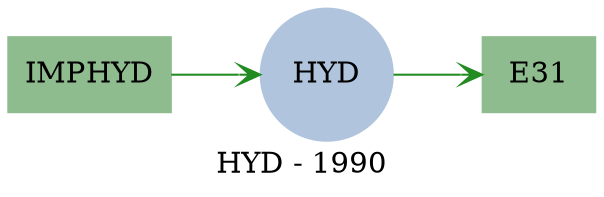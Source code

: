 strict digraph result_commodity_HYD {
	label       = "HYD - 1990" ;

	compound    = "True" ;
	concentrate = "True" ;
	rankdir     = "LR" ;
	splines     = "True" ;

	node [ shape="box", style="filled" ] ;
	edge [
	  arrowhead  = "vee",
	  fontsize   = "8",
	  label      = "   ",
	  labelfloat = "False",
	  labelfontcolor = "lightgreen"
	  len        = "2",
	  weight     = "0.5",
	] ;

	"HYD" [ color="lightsteelblue", href="../results/results1990.svg", shape="circle" ] ;

	subgraph used_techs {
		node [ color="darkseagreen" ] ;

		"E31"    [ href="../results/results_E31_1990.svg" ] ;
		"IMPHYD" [ href="../results/results_IMPHYD_1990.svg" ] ;
	}

	subgraph used_techs {
		node [ color="powderblue" ] ;

		// no nodes in this section
	}

	subgraph in_use_flows {
		edge [ color="forestgreen" ] ;

		"HYD"    -> "E31" ;
		"IMPHYD" -> "HYD" ;
	}

	subgraph unused_flows {
		edge [ color="powderblue" ] ;

		// no edges in this section
	}
}
